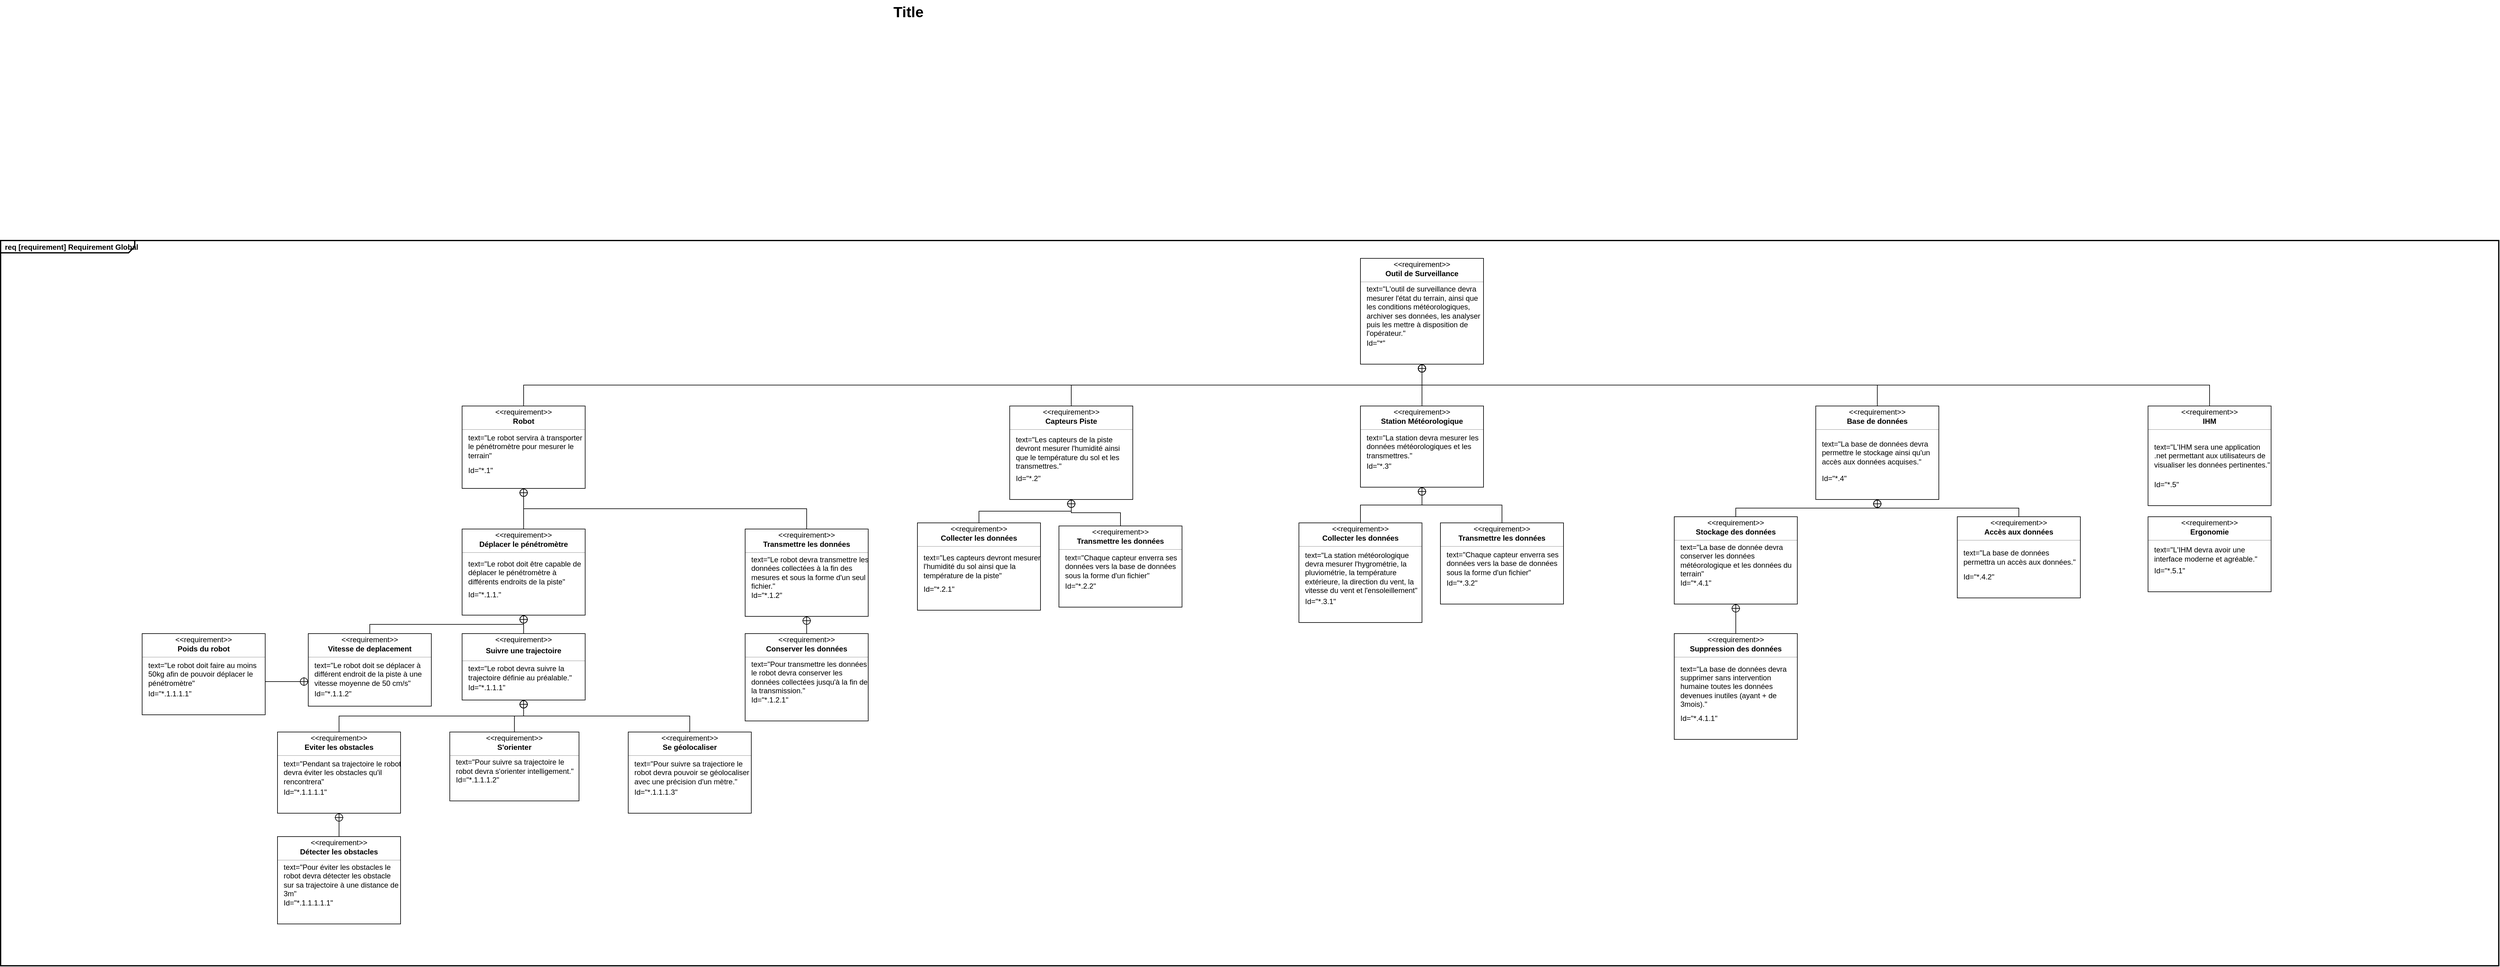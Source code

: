 <mxfile version="26.0.16">
  <diagram name="Page-1" id="929967ad-93f9-6ef4-fab6-5d389245f69c">
    <mxGraphModel dx="3427.5" dy="738" grid="1" gridSize="10" guides="1" tooltips="1" connect="1" arrows="1" fold="1" page="1" pageScale="1.5" pageWidth="1169" pageHeight="826" background="none" math="0" shadow="0">
      <root>
        <mxCell id="0" style=";html=1;" />
        <mxCell id="1" style=";html=1;" parent="0" />
        <mxCell id="1672d66443f91eb5-23" value="Title" style="text;strokeColor=none;fillColor=none;html=1;fontSize=24;fontStyle=1;verticalAlign=middle;align=center;" parent="1" vertex="1">
          <mxGeometry x="120" y="40" width="1510" height="40" as="geometry" />
        </mxCell>
        <mxCell id="BjsAdJwaR5bysByXlGA6-1" value="&lt;p style=&quot;margin:0px;margin-top:4px;margin-left:7px;text-align:left;&quot;&gt;&lt;span&gt;req&lt;/span&gt;&amp;nbsp;[requirement] Requirement Global&lt;/p&gt;" style="html=1;shape=mxgraph.sysml.package;overflow=fill;labelX=218.33;strokeWidth=2;align=center;fontStyle=1" parent="1" vertex="1">
          <mxGeometry x="-600" y="431" width="4060" height="1179" as="geometry" />
        </mxCell>
        <mxCell id="BjsAdJwaR5bysByXlGA6-2" value="" style="fontStyle=1;align=center;verticalAlign=middle;childLayout=stackLayout;horizontal=1;horizontalStack=0;resizeParent=1;resizeParentMax=0;resizeLast=0;marginBottom=0;" parent="1" vertex="1">
          <mxGeometry x="1610" y="460" width="200" height="172" as="geometry" />
        </mxCell>
        <mxCell id="BjsAdJwaR5bysByXlGA6-3" value="&amp;lt;&amp;lt;requirement&amp;gt;&amp;gt;" style="html=1;align=center;spacing=0;verticalAlign=middle;strokeColor=none;fillColor=none;whiteSpace=wrap;spacingTop=3;" parent="BjsAdJwaR5bysByXlGA6-2" vertex="1">
          <mxGeometry width="200" height="16" as="geometry" />
        </mxCell>
        <mxCell id="BjsAdJwaR5bysByXlGA6-4" value="Outil de Surveillance" style="html=1;align=center;spacing=0;verticalAlign=middle;strokeColor=none;fillColor=none;whiteSpace=wrap;fontStyle=1" parent="BjsAdJwaR5bysByXlGA6-2" vertex="1">
          <mxGeometry y="16" width="200" height="18" as="geometry" />
        </mxCell>
        <mxCell id="BjsAdJwaR5bysByXlGA6-5" value="" style="line;strokeWidth=0.25;fillColor=none;align=left;verticalAlign=middle;spacingTop=-1;spacingLeft=3;spacingRight=3;rotatable=0;labelPosition=right;points=[];portConstraint=eastwest;" parent="BjsAdJwaR5bysByXlGA6-2" vertex="1">
          <mxGeometry y="34" width="200" height="8" as="geometry" />
        </mxCell>
        <mxCell id="BjsAdJwaR5bysByXlGA6-6" value="text=&quot;L&#39;outil de surveillance devra&lt;br&gt;mesurer l&#39;état du terrain, ainsi que les conditions météorologiques, archiver ses données, les analyser puis les mettre à disposition de l&#39;opérateur.&quot;" style="html=1;align=left;spacing=0;verticalAlign=middle;strokeColor=none;fillColor=none;whiteSpace=wrap;spacingLeft=10;" parent="BjsAdJwaR5bysByXlGA6-2" vertex="1">
          <mxGeometry y="42" width="200" height="88" as="geometry" />
        </mxCell>
        <mxCell id="BjsAdJwaR5bysByXlGA6-7" value="Id=&quot;*&quot;" style="html=1;align=left;spacing=0;verticalAlign=middle;strokeColor=none;fillColor=none;whiteSpace=wrap;spacingLeft=10;" parent="BjsAdJwaR5bysByXlGA6-2" vertex="1">
          <mxGeometry y="130" width="200" height="16" as="geometry" />
        </mxCell>
        <mxCell id="BjsAdJwaR5bysByXlGA6-8" value="" style="html=1;align=center;spacing=0;verticalAlign=middle;strokeColor=none;fillColor=none;whiteSpace=wrap;" parent="BjsAdJwaR5bysByXlGA6-2" vertex="1">
          <mxGeometry y="146" width="200" height="26" as="geometry" />
        </mxCell>
        <mxCell id="BjsAdJwaR5bysByXlGA6-9" value="" style="fontStyle=1;align=center;verticalAlign=middle;childLayout=stackLayout;horizontal=1;horizontalStack=0;resizeParent=1;resizeParentMax=0;resizeLast=0;marginBottom=0;" parent="1" vertex="1">
          <mxGeometry x="150" y="700" width="200" height="134" as="geometry" />
        </mxCell>
        <mxCell id="BjsAdJwaR5bysByXlGA6-10" value="&amp;lt;&amp;lt;requirement&amp;gt;&amp;gt;" style="html=1;align=center;spacing=0;verticalAlign=middle;strokeColor=none;fillColor=none;whiteSpace=wrap;spacingTop=3;" parent="BjsAdJwaR5bysByXlGA6-9" vertex="1">
          <mxGeometry width="200" height="16" as="geometry" />
        </mxCell>
        <mxCell id="BjsAdJwaR5bysByXlGA6-11" value="Robot" style="html=1;align=center;spacing=0;verticalAlign=middle;strokeColor=none;fillColor=none;whiteSpace=wrap;fontStyle=1" parent="BjsAdJwaR5bysByXlGA6-9" vertex="1">
          <mxGeometry y="16" width="200" height="18" as="geometry" />
        </mxCell>
        <mxCell id="BjsAdJwaR5bysByXlGA6-12" value="" style="line;strokeWidth=0.25;fillColor=none;align=left;verticalAlign=middle;spacingTop=-1;spacingLeft=3;spacingRight=3;rotatable=0;labelPosition=right;points=[];portConstraint=eastwest;" parent="BjsAdJwaR5bysByXlGA6-9" vertex="1">
          <mxGeometry y="34" width="200" height="8" as="geometry" />
        </mxCell>
        <mxCell id="BjsAdJwaR5bysByXlGA6-13" value="text=&quot;Le robot servira à transporter le pénétromètre pour mesurer le terrain&quot;" style="html=1;align=left;spacing=0;verticalAlign=middle;strokeColor=none;fillColor=none;whiteSpace=wrap;spacingLeft=10;" parent="BjsAdJwaR5bysByXlGA6-9" vertex="1">
          <mxGeometry y="42" width="200" height="48" as="geometry" />
        </mxCell>
        <mxCell id="BjsAdJwaR5bysByXlGA6-14" value="Id=&quot;*.1&quot;" style="html=1;align=left;spacing=0;verticalAlign=middle;strokeColor=none;fillColor=none;whiteSpace=wrap;spacingLeft=10;" parent="BjsAdJwaR5bysByXlGA6-9" vertex="1">
          <mxGeometry y="90" width="200" height="30" as="geometry" />
        </mxCell>
        <mxCell id="BjsAdJwaR5bysByXlGA6-15" value="" style="html=1;align=center;spacing=0;verticalAlign=middle;strokeColor=none;fillColor=none;whiteSpace=wrap;" parent="BjsAdJwaR5bysByXlGA6-9" vertex="1">
          <mxGeometry y="120" width="200" height="14" as="geometry" />
        </mxCell>
        <mxCell id="BjsAdJwaR5bysByXlGA6-16" value="" style="fontStyle=1;align=center;verticalAlign=middle;childLayout=stackLayout;horizontal=1;horizontalStack=0;resizeParent=1;resizeParentMax=0;resizeLast=0;marginBottom=0;" parent="1" vertex="1">
          <mxGeometry x="1610" y="700" width="200" height="132" as="geometry" />
        </mxCell>
        <mxCell id="BjsAdJwaR5bysByXlGA6-17" value="&amp;lt;&amp;lt;requirement&amp;gt;&amp;gt;" style="html=1;align=center;spacing=0;verticalAlign=middle;strokeColor=none;fillColor=none;whiteSpace=wrap;spacingTop=3;" parent="BjsAdJwaR5bysByXlGA6-16" vertex="1">
          <mxGeometry width="200" height="16" as="geometry" />
        </mxCell>
        <mxCell id="BjsAdJwaR5bysByXlGA6-18" value="Station Météorologique" style="html=1;align=center;spacing=0;verticalAlign=middle;strokeColor=none;fillColor=none;whiteSpace=wrap;fontStyle=1" parent="BjsAdJwaR5bysByXlGA6-16" vertex="1">
          <mxGeometry y="16" width="200" height="18" as="geometry" />
        </mxCell>
        <mxCell id="BjsAdJwaR5bysByXlGA6-19" value="" style="line;strokeWidth=0.25;fillColor=none;align=left;verticalAlign=middle;spacingTop=-1;spacingLeft=3;spacingRight=3;rotatable=0;labelPosition=right;points=[];portConstraint=eastwest;" parent="BjsAdJwaR5bysByXlGA6-16" vertex="1">
          <mxGeometry y="34" width="200" height="8" as="geometry" />
        </mxCell>
        <mxCell id="BjsAdJwaR5bysByXlGA6-20" value="text=&quot;La station devra mesurer les données météorologiques et les transmettres.&quot;" style="html=1;align=left;spacing=0;verticalAlign=middle;strokeColor=none;fillColor=none;whiteSpace=wrap;spacingLeft=10;" parent="BjsAdJwaR5bysByXlGA6-16" vertex="1">
          <mxGeometry y="42" width="200" height="48" as="geometry" />
        </mxCell>
        <mxCell id="BjsAdJwaR5bysByXlGA6-138" value="Id=&quot;*.3&quot;" style="html=1;align=left;spacing=0;verticalAlign=middle;strokeColor=none;fillColor=none;whiteSpace=wrap;spacingLeft=10;" parent="BjsAdJwaR5bysByXlGA6-16" vertex="1">
          <mxGeometry y="90" width="200" height="16" as="geometry" />
        </mxCell>
        <mxCell id="BjsAdJwaR5bysByXlGA6-22" value="" style="html=1;align=center;spacing=0;verticalAlign=middle;strokeColor=none;fillColor=none;whiteSpace=wrap;" parent="BjsAdJwaR5bysByXlGA6-16" vertex="1">
          <mxGeometry y="106" width="200" height="26" as="geometry" />
        </mxCell>
        <mxCell id="BjsAdJwaR5bysByXlGA6-23" value="" style="fontStyle=1;align=center;verticalAlign=middle;childLayout=stackLayout;horizontal=1;horizontalStack=0;resizeParent=1;resizeParentMax=0;resizeLast=0;marginBottom=0;" parent="1" vertex="1">
          <mxGeometry x="2350" y="700" width="200" height="152" as="geometry" />
        </mxCell>
        <mxCell id="BjsAdJwaR5bysByXlGA6-24" value="&amp;lt;&amp;lt;requirement&amp;gt;&amp;gt;" style="html=1;align=center;spacing=0;verticalAlign=middle;strokeColor=none;fillColor=none;whiteSpace=wrap;spacingTop=3;" parent="BjsAdJwaR5bysByXlGA6-23" vertex="1">
          <mxGeometry width="200" height="16" as="geometry" />
        </mxCell>
        <mxCell id="BjsAdJwaR5bysByXlGA6-25" value="Base de données" style="html=1;align=center;spacing=0;verticalAlign=middle;strokeColor=none;fillColor=none;whiteSpace=wrap;fontStyle=1" parent="BjsAdJwaR5bysByXlGA6-23" vertex="1">
          <mxGeometry y="16" width="200" height="18" as="geometry" />
        </mxCell>
        <mxCell id="BjsAdJwaR5bysByXlGA6-26" value="" style="line;strokeWidth=0.25;fillColor=none;align=left;verticalAlign=middle;spacingTop=-1;spacingLeft=3;spacingRight=3;rotatable=0;labelPosition=right;points=[];portConstraint=eastwest;" parent="BjsAdJwaR5bysByXlGA6-23" vertex="1">
          <mxGeometry y="34" width="200" height="8" as="geometry" />
        </mxCell>
        <mxCell id="BjsAdJwaR5bysByXlGA6-27" value="text=&quot;La base de données devra permettre le stockage ainsi qu&#39;un accès aux données acquises.&quot;" style="html=1;align=left;spacing=0;verticalAlign=middle;strokeColor=none;fillColor=none;whiteSpace=wrap;spacingLeft=10;" parent="BjsAdJwaR5bysByXlGA6-23" vertex="1">
          <mxGeometry y="42" width="200" height="68" as="geometry" />
        </mxCell>
        <mxCell id="BjsAdJwaR5bysByXlGA6-28" value="Id=&quot;*.4&quot;" style="html=1;align=left;spacing=0;verticalAlign=middle;strokeColor=none;fillColor=none;whiteSpace=wrap;spacingLeft=10;" parent="BjsAdJwaR5bysByXlGA6-23" vertex="1">
          <mxGeometry y="110" width="200" height="16" as="geometry" />
        </mxCell>
        <mxCell id="BjsAdJwaR5bysByXlGA6-29" value="" style="html=1;align=center;spacing=0;verticalAlign=middle;strokeColor=none;fillColor=none;whiteSpace=wrap;" parent="BjsAdJwaR5bysByXlGA6-23" vertex="1">
          <mxGeometry y="126" width="200" height="26" as="geometry" />
        </mxCell>
        <mxCell id="BjsAdJwaR5bysByXlGA6-37" value="" style="fontStyle=1;align=center;verticalAlign=middle;childLayout=stackLayout;horizontal=1;horizontalStack=0;resizeParent=1;resizeParentMax=0;resizeLast=0;marginBottom=0;" parent="1" vertex="1">
          <mxGeometry x="1040" y="700" width="200" height="152" as="geometry" />
        </mxCell>
        <mxCell id="BjsAdJwaR5bysByXlGA6-38" value="&amp;lt;&amp;lt;requirement&amp;gt;&amp;gt;" style="html=1;align=center;spacing=0;verticalAlign=middle;strokeColor=none;fillColor=none;whiteSpace=wrap;spacingTop=3;" parent="BjsAdJwaR5bysByXlGA6-37" vertex="1">
          <mxGeometry width="200" height="16" as="geometry" />
        </mxCell>
        <mxCell id="BjsAdJwaR5bysByXlGA6-39" value="Capteurs Piste" style="html=1;align=center;spacing=0;verticalAlign=middle;strokeColor=none;fillColor=none;whiteSpace=wrap;fontStyle=1" parent="BjsAdJwaR5bysByXlGA6-37" vertex="1">
          <mxGeometry y="16" width="200" height="18" as="geometry" />
        </mxCell>
        <mxCell id="BjsAdJwaR5bysByXlGA6-40" value="" style="line;strokeWidth=0.25;fillColor=none;align=left;verticalAlign=middle;spacingTop=-1;spacingLeft=3;spacingRight=3;rotatable=0;labelPosition=right;points=[];portConstraint=eastwest;" parent="BjsAdJwaR5bysByXlGA6-37" vertex="1">
          <mxGeometry y="34" width="200" height="8" as="geometry" />
        </mxCell>
        <mxCell id="BjsAdJwaR5bysByXlGA6-41" value="text=&quot;Les capteurs de la piste devront mesurer l&#39;humidité ainsi que le température du sol et les transmettres.&quot;" style="html=1;align=left;spacing=0;verticalAlign=middle;strokeColor=none;fillColor=none;whiteSpace=wrap;spacingLeft=10;" parent="BjsAdJwaR5bysByXlGA6-37" vertex="1">
          <mxGeometry y="42" width="200" height="68" as="geometry" />
        </mxCell>
        <mxCell id="BjsAdJwaR5bysByXlGA6-42" value="Id=&quot;*.2&quot;" style="html=1;align=left;spacing=0;verticalAlign=middle;strokeColor=none;fillColor=none;whiteSpace=wrap;spacingLeft=10;" parent="BjsAdJwaR5bysByXlGA6-37" vertex="1">
          <mxGeometry y="110" width="200" height="16" as="geometry" />
        </mxCell>
        <mxCell id="BjsAdJwaR5bysByXlGA6-43" value="" style="html=1;align=center;spacing=0;verticalAlign=middle;strokeColor=none;fillColor=none;whiteSpace=wrap;" parent="BjsAdJwaR5bysByXlGA6-37" vertex="1">
          <mxGeometry y="126" width="200" height="26" as="geometry" />
        </mxCell>
        <mxCell id="BjsAdJwaR5bysByXlGA6-51" value="" style="fontStyle=1;align=center;verticalAlign=middle;childLayout=stackLayout;horizontal=1;horizontalStack=0;resizeParent=1;resizeParentMax=0;resizeLast=0;marginBottom=0;" parent="1" vertex="1">
          <mxGeometry x="150" y="900" width="200" height="140" as="geometry" />
        </mxCell>
        <mxCell id="BjsAdJwaR5bysByXlGA6-52" value="&amp;lt;&amp;lt;requirement&amp;gt;&amp;gt;" style="html=1;align=center;spacing=0;verticalAlign=middle;strokeColor=none;fillColor=none;whiteSpace=wrap;spacingTop=3;" parent="BjsAdJwaR5bysByXlGA6-51" vertex="1">
          <mxGeometry width="200" height="16" as="geometry" />
        </mxCell>
        <mxCell id="BjsAdJwaR5bysByXlGA6-53" value="Déplacer le pénétromètre" style="html=1;align=center;spacing=0;verticalAlign=middle;strokeColor=none;fillColor=none;whiteSpace=wrap;fontStyle=1" parent="BjsAdJwaR5bysByXlGA6-51" vertex="1">
          <mxGeometry y="16" width="200" height="18" as="geometry" />
        </mxCell>
        <mxCell id="BjsAdJwaR5bysByXlGA6-54" value="" style="line;strokeWidth=0.25;fillColor=none;align=left;verticalAlign=middle;spacingTop=-1;spacingLeft=3;spacingRight=3;rotatable=0;labelPosition=right;points=[];portConstraint=eastwest;" parent="BjsAdJwaR5bysByXlGA6-51" vertex="1">
          <mxGeometry y="34" width="200" height="8" as="geometry" />
        </mxCell>
        <mxCell id="BjsAdJwaR5bysByXlGA6-55" value="text=&quot;Le robot doit être capable de déplacer le pénétromètre à différents endroits de la piste&quot;" style="html=1;align=left;spacing=0;verticalAlign=middle;strokeColor=none;fillColor=none;whiteSpace=wrap;spacingLeft=10;" parent="BjsAdJwaR5bysByXlGA6-51" vertex="1">
          <mxGeometry y="42" width="200" height="58" as="geometry" />
        </mxCell>
        <mxCell id="BjsAdJwaR5bysByXlGA6-56" value="Id=&quot;*.1.1.&quot;" style="html=1;align=left;spacing=0;verticalAlign=middle;strokeColor=none;fillColor=none;whiteSpace=wrap;spacingLeft=10;" parent="BjsAdJwaR5bysByXlGA6-51" vertex="1">
          <mxGeometry y="100" width="200" height="14" as="geometry" />
        </mxCell>
        <mxCell id="BjsAdJwaR5bysByXlGA6-57" value="" style="html=1;align=center;spacing=0;verticalAlign=middle;strokeColor=none;fillColor=none;whiteSpace=wrap;" parent="BjsAdJwaR5bysByXlGA6-51" vertex="1">
          <mxGeometry y="114" width="200" height="26" as="geometry" />
        </mxCell>
        <mxCell id="BjsAdJwaR5bysByXlGA6-58" value="" style="fontStyle=1;align=center;verticalAlign=middle;childLayout=stackLayout;horizontal=1;horizontalStack=0;resizeParent=1;resizeParentMax=0;resizeLast=0;marginBottom=0;" parent="1" vertex="1">
          <mxGeometry x="-150" y="1230" width="200" height="132" as="geometry" />
        </mxCell>
        <mxCell id="BjsAdJwaR5bysByXlGA6-59" value="&amp;lt;&amp;lt;requirement&amp;gt;&amp;gt;" style="html=1;align=center;spacing=0;verticalAlign=middle;strokeColor=none;fillColor=none;whiteSpace=wrap;spacingTop=3;" parent="BjsAdJwaR5bysByXlGA6-58" vertex="1">
          <mxGeometry width="200" height="16" as="geometry" />
        </mxCell>
        <mxCell id="BjsAdJwaR5bysByXlGA6-60" value="Eviter les obstacles" style="html=1;align=center;spacing=0;verticalAlign=middle;strokeColor=none;fillColor=none;whiteSpace=wrap;fontStyle=1" parent="BjsAdJwaR5bysByXlGA6-58" vertex="1">
          <mxGeometry y="16" width="200" height="18" as="geometry" />
        </mxCell>
        <mxCell id="BjsAdJwaR5bysByXlGA6-61" value="" style="line;strokeWidth=0.25;fillColor=none;align=left;verticalAlign=middle;spacingTop=-1;spacingLeft=3;spacingRight=3;rotatable=0;labelPosition=right;points=[];portConstraint=eastwest;" parent="BjsAdJwaR5bysByXlGA6-58" vertex="1">
          <mxGeometry y="34" width="200" height="8" as="geometry" />
        </mxCell>
        <mxCell id="BjsAdJwaR5bysByXlGA6-62" value="text=&quot;Pendant sa trajectoire le robot devra éviter les obstacles qu&#39;il rencontrera&quot;" style="html=1;align=left;spacing=0;verticalAlign=middle;strokeColor=none;fillColor=none;whiteSpace=wrap;spacingLeft=10;" parent="BjsAdJwaR5bysByXlGA6-58" vertex="1">
          <mxGeometry y="42" width="200" height="48" as="geometry" />
        </mxCell>
        <mxCell id="BjsAdJwaR5bysByXlGA6-63" value="Id=&quot;*.1.1.1.1&lt;span style=&quot;background-color: transparent; color: light-dark(rgb(0, 0, 0), rgb(255, 255, 255));&quot;&gt;&quot;&lt;/span&gt;" style="html=1;align=left;spacing=0;verticalAlign=middle;strokeColor=none;fillColor=none;whiteSpace=wrap;spacingLeft=10;" parent="BjsAdJwaR5bysByXlGA6-58" vertex="1">
          <mxGeometry y="90" width="200" height="16" as="geometry" />
        </mxCell>
        <mxCell id="BjsAdJwaR5bysByXlGA6-64" value="" style="html=1;align=center;spacing=0;verticalAlign=middle;strokeColor=none;fillColor=none;whiteSpace=wrap;" parent="BjsAdJwaR5bysByXlGA6-58" vertex="1">
          <mxGeometry y="106" width="200" height="26" as="geometry" />
        </mxCell>
        <mxCell id="BjsAdJwaR5bysByXlGA6-65" value="" style="fontStyle=1;align=center;verticalAlign=middle;childLayout=stackLayout;horizontal=1;horizontalStack=0;resizeParent=1;resizeParentMax=0;resizeLast=0;marginBottom=0;" parent="1" vertex="1">
          <mxGeometry x="150" y="1070" width="200" height="108" as="geometry" />
        </mxCell>
        <mxCell id="BjsAdJwaR5bysByXlGA6-66" value="&amp;lt;&amp;lt;requirement&amp;gt;&amp;gt;" style="html=1;align=center;spacing=0;verticalAlign=middle;strokeColor=none;fillColor=none;whiteSpace=wrap;spacingTop=3;" parent="BjsAdJwaR5bysByXlGA6-65" vertex="1">
          <mxGeometry width="200" height="16" as="geometry" />
        </mxCell>
        <mxCell id="BjsAdJwaR5bysByXlGA6-67" value="Suivre une trajectoire" style="html=1;align=center;spacing=0;verticalAlign=middle;strokeColor=none;fillColor=none;whiteSpace=wrap;fontStyle=1" parent="BjsAdJwaR5bysByXlGA6-65" vertex="1">
          <mxGeometry y="16" width="200" height="24" as="geometry" />
        </mxCell>
        <mxCell id="BjsAdJwaR5bysByXlGA6-68" value="" style="line;strokeWidth=0.25;fillColor=none;align=left;verticalAlign=middle;spacingTop=-1;spacingLeft=3;spacingRight=3;rotatable=0;labelPosition=right;points=[];portConstraint=eastwest;" parent="BjsAdJwaR5bysByXlGA6-65" vertex="1">
          <mxGeometry y="40" width="200" height="8" as="geometry" />
        </mxCell>
        <mxCell id="BjsAdJwaR5bysByXlGA6-69" value="text=&quot;Le robot devra suivre la trajectoire définie au préalable.&quot;" style="html=1;align=left;spacing=0;verticalAlign=middle;strokeColor=none;fillColor=none;whiteSpace=wrap;spacingLeft=10;" parent="BjsAdJwaR5bysByXlGA6-65" vertex="1">
          <mxGeometry y="48" width="200" height="32" as="geometry" />
        </mxCell>
        <mxCell id="BjsAdJwaR5bysByXlGA6-70" value="Id=&quot;*.1.1.1&quot;" style="html=1;align=left;spacing=0;verticalAlign=middle;strokeColor=none;fillColor=none;whiteSpace=wrap;spacingLeft=10;" parent="BjsAdJwaR5bysByXlGA6-65" vertex="1">
          <mxGeometry y="80" width="200" height="16" as="geometry" />
        </mxCell>
        <mxCell id="BjsAdJwaR5bysByXlGA6-71" value="" style="html=1;align=center;spacing=0;verticalAlign=middle;strokeColor=none;fillColor=none;whiteSpace=wrap;" parent="BjsAdJwaR5bysByXlGA6-65" vertex="1">
          <mxGeometry y="96" width="200" height="12" as="geometry" />
        </mxCell>
        <mxCell id="BjsAdJwaR5bysByXlGA6-73" value="" style="fontStyle=1;align=center;verticalAlign=middle;childLayout=stackLayout;horizontal=1;horizontalStack=0;resizeParent=1;resizeParentMax=0;resizeLast=0;marginBottom=0;" parent="1" vertex="1">
          <mxGeometry x="130" y="1230" width="210" height="112" as="geometry" />
        </mxCell>
        <mxCell id="BjsAdJwaR5bysByXlGA6-74" value="&amp;lt;&amp;lt;requirement&amp;gt;&amp;gt;" style="html=1;align=center;spacing=0;verticalAlign=middle;strokeColor=none;fillColor=none;whiteSpace=wrap;spacingTop=3;" parent="BjsAdJwaR5bysByXlGA6-73" vertex="1">
          <mxGeometry width="210" height="16" as="geometry" />
        </mxCell>
        <mxCell id="BjsAdJwaR5bysByXlGA6-75" value="S&#39;orienter" style="html=1;align=center;spacing=0;verticalAlign=middle;strokeColor=none;fillColor=none;whiteSpace=wrap;fontStyle=1" parent="BjsAdJwaR5bysByXlGA6-73" vertex="1">
          <mxGeometry y="16" width="210" height="18" as="geometry" />
        </mxCell>
        <mxCell id="BjsAdJwaR5bysByXlGA6-76" value="" style="line;strokeWidth=0.25;fillColor=none;align=left;verticalAlign=middle;spacingTop=-1;spacingLeft=3;spacingRight=3;rotatable=0;labelPosition=right;points=[];portConstraint=eastwest;" parent="BjsAdJwaR5bysByXlGA6-73" vertex="1">
          <mxGeometry y="34" width="210" height="8" as="geometry" />
        </mxCell>
        <mxCell id="BjsAdJwaR5bysByXlGA6-77" value="text=&quot;Pour suivre sa trajectoire le robot devra s&#39;orienter intelligement.&quot;" style="html=1;align=left;spacing=0;verticalAlign=middle;strokeColor=none;fillColor=none;whiteSpace=wrap;spacingLeft=10;" parent="BjsAdJwaR5bysByXlGA6-73" vertex="1">
          <mxGeometry y="42" width="210" height="28" as="geometry" />
        </mxCell>
        <mxCell id="BjsAdJwaR5bysByXlGA6-78" value="Id=&quot;*.1.1.1.2&quot;" style="html=1;align=left;spacing=0;verticalAlign=middle;strokeColor=none;fillColor=none;whiteSpace=wrap;spacingLeft=10;" parent="BjsAdJwaR5bysByXlGA6-73" vertex="1">
          <mxGeometry y="70" width="210" height="16" as="geometry" />
        </mxCell>
        <mxCell id="BjsAdJwaR5bysByXlGA6-79" value="" style="html=1;align=center;spacing=0;verticalAlign=middle;strokeColor=none;fillColor=none;whiteSpace=wrap;" parent="BjsAdJwaR5bysByXlGA6-73" vertex="1">
          <mxGeometry y="86" width="210" height="26" as="geometry" />
        </mxCell>
        <mxCell id="BjsAdJwaR5bysByXlGA6-89" value="" style="fontStyle=1;align=center;verticalAlign=middle;childLayout=stackLayout;horizontal=1;horizontalStack=0;resizeParent=1;resizeParentMax=0;resizeLast=0;marginBottom=0;" parent="1" vertex="1">
          <mxGeometry x="-150" y="1400" width="200" height="142" as="geometry" />
        </mxCell>
        <mxCell id="BjsAdJwaR5bysByXlGA6-90" value="&amp;lt;&amp;lt;requirement&amp;gt;&amp;gt;" style="html=1;align=center;spacing=0;verticalAlign=middle;strokeColor=none;fillColor=none;whiteSpace=wrap;spacingTop=3;" parent="BjsAdJwaR5bysByXlGA6-89" vertex="1">
          <mxGeometry width="200" height="16" as="geometry" />
        </mxCell>
        <mxCell id="BjsAdJwaR5bysByXlGA6-91" value="Détecter les obstacles" style="html=1;align=center;spacing=0;verticalAlign=middle;strokeColor=none;fillColor=none;whiteSpace=wrap;fontStyle=1" parent="BjsAdJwaR5bysByXlGA6-89" vertex="1">
          <mxGeometry y="16" width="200" height="18" as="geometry" />
        </mxCell>
        <mxCell id="BjsAdJwaR5bysByXlGA6-92" value="" style="line;strokeWidth=0.25;fillColor=none;align=left;verticalAlign=middle;spacingTop=-1;spacingLeft=3;spacingRight=3;rotatable=0;labelPosition=right;points=[];portConstraint=eastwest;" parent="BjsAdJwaR5bysByXlGA6-89" vertex="1">
          <mxGeometry y="34" width="200" height="8" as="geometry" />
        </mxCell>
        <mxCell id="BjsAdJwaR5bysByXlGA6-93" value="text=&quot;Pour éviter les obstacles le robot devra détecter les obstacle sur sa trajectoire à une distance de 3m&quot;" style="html=1;align=left;spacing=0;verticalAlign=middle;strokeColor=none;fillColor=none;whiteSpace=wrap;spacingLeft=10;" parent="BjsAdJwaR5bysByXlGA6-89" vertex="1">
          <mxGeometry y="42" width="200" height="58" as="geometry" />
        </mxCell>
        <mxCell id="BjsAdJwaR5bysByXlGA6-94" value="Id=&quot;*.1.1.1.1.1&quot;" style="html=1;align=left;spacing=0;verticalAlign=middle;strokeColor=none;fillColor=none;whiteSpace=wrap;spacingLeft=10;" parent="BjsAdJwaR5bysByXlGA6-89" vertex="1">
          <mxGeometry y="100" width="200" height="16" as="geometry" />
        </mxCell>
        <mxCell id="BjsAdJwaR5bysByXlGA6-95" value="" style="html=1;align=center;spacing=0;verticalAlign=middle;strokeColor=none;fillColor=none;whiteSpace=wrap;" parent="BjsAdJwaR5bysByXlGA6-89" vertex="1">
          <mxGeometry y="116" width="200" height="26" as="geometry" />
        </mxCell>
        <mxCell id="BjsAdJwaR5bysByXlGA6-96" value="" style="fontStyle=1;align=center;verticalAlign=middle;childLayout=stackLayout;horizontal=1;horizontalStack=0;resizeParent=1;resizeParentMax=0;resizeLast=0;marginBottom=0;" parent="1" vertex="1">
          <mxGeometry x="420" y="1230" width="200" height="132" as="geometry" />
        </mxCell>
        <mxCell id="BjsAdJwaR5bysByXlGA6-97" value="&amp;lt;&amp;lt;requirement&amp;gt;&amp;gt;" style="html=1;align=center;spacing=0;verticalAlign=middle;strokeColor=none;fillColor=none;whiteSpace=wrap;spacingTop=3;" parent="BjsAdJwaR5bysByXlGA6-96" vertex="1">
          <mxGeometry width="200" height="16" as="geometry" />
        </mxCell>
        <mxCell id="BjsAdJwaR5bysByXlGA6-98" value="Se géolocaliser" style="html=1;align=center;spacing=0;verticalAlign=middle;strokeColor=none;fillColor=none;whiteSpace=wrap;fontStyle=1" parent="BjsAdJwaR5bysByXlGA6-96" vertex="1">
          <mxGeometry y="16" width="200" height="18" as="geometry" />
        </mxCell>
        <mxCell id="BjsAdJwaR5bysByXlGA6-99" value="" style="line;strokeWidth=0.25;fillColor=none;align=left;verticalAlign=middle;spacingTop=-1;spacingLeft=3;spacingRight=3;rotatable=0;labelPosition=right;points=[];portConstraint=eastwest;" parent="BjsAdJwaR5bysByXlGA6-96" vertex="1">
          <mxGeometry y="34" width="200" height="8" as="geometry" />
        </mxCell>
        <mxCell id="BjsAdJwaR5bysByXlGA6-100" value="text=&quot;Pour suivre sa trajectiore le robot devra pouvoir se géolocaliser avec une précision d&#39;un mètre.&quot;" style="html=1;align=left;spacing=0;verticalAlign=middle;strokeColor=none;fillColor=none;whiteSpace=wrap;spacingLeft=10;" parent="BjsAdJwaR5bysByXlGA6-96" vertex="1">
          <mxGeometry y="42" width="200" height="48" as="geometry" />
        </mxCell>
        <mxCell id="BjsAdJwaR5bysByXlGA6-101" value="Id=&quot;*.1.1.1.3&quot;" style="html=1;align=left;spacing=0;verticalAlign=middle;strokeColor=none;fillColor=none;whiteSpace=wrap;spacingLeft=10;" parent="BjsAdJwaR5bysByXlGA6-96" vertex="1">
          <mxGeometry y="90" width="200" height="16" as="geometry" />
        </mxCell>
        <mxCell id="BjsAdJwaR5bysByXlGA6-102" value="" style="html=1;align=center;spacing=0;verticalAlign=middle;strokeColor=none;fillColor=none;whiteSpace=wrap;" parent="BjsAdJwaR5bysByXlGA6-96" vertex="1">
          <mxGeometry y="106" width="200" height="26" as="geometry" />
        </mxCell>
        <mxCell id="BjsAdJwaR5bysByXlGA6-103" value="" style="fontStyle=1;align=center;verticalAlign=middle;childLayout=stackLayout;horizontal=1;horizontalStack=0;resizeParent=1;resizeParentMax=0;resizeLast=0;marginBottom=0;" parent="1" vertex="1">
          <mxGeometry x="610" y="900" width="200" height="142" as="geometry" />
        </mxCell>
        <mxCell id="BjsAdJwaR5bysByXlGA6-104" value="&amp;lt;&amp;lt;requirement&amp;gt;&amp;gt;" style="html=1;align=center;spacing=0;verticalAlign=middle;strokeColor=none;fillColor=none;whiteSpace=wrap;spacingTop=3;" parent="BjsAdJwaR5bysByXlGA6-103" vertex="1">
          <mxGeometry width="200" height="16" as="geometry" />
        </mxCell>
        <mxCell id="BjsAdJwaR5bysByXlGA6-105" value="Transmettre les données" style="html=1;align=center;spacing=0;verticalAlign=middle;strokeColor=none;fillColor=none;whiteSpace=wrap;fontStyle=1" parent="BjsAdJwaR5bysByXlGA6-103" vertex="1">
          <mxGeometry y="16" width="200" height="18" as="geometry" />
        </mxCell>
        <mxCell id="BjsAdJwaR5bysByXlGA6-106" value="" style="line;strokeWidth=0.25;fillColor=none;align=left;verticalAlign=middle;spacingTop=-1;spacingLeft=3;spacingRight=3;rotatable=0;labelPosition=right;points=[];portConstraint=eastwest;" parent="BjsAdJwaR5bysByXlGA6-103" vertex="1">
          <mxGeometry y="34" width="200" height="8" as="geometry" />
        </mxCell>
        <mxCell id="BjsAdJwaR5bysByXlGA6-107" value="text=&quot;Le robot devra transmettre les données collectées à la fin des mesures et sous la forme d&#39;un seul fichier.&quot;" style="html=1;align=left;spacing=0;verticalAlign=middle;strokeColor=none;fillColor=none;whiteSpace=wrap;spacingLeft=10;" parent="BjsAdJwaR5bysByXlGA6-103" vertex="1">
          <mxGeometry y="42" width="200" height="58" as="geometry" />
        </mxCell>
        <mxCell id="BjsAdJwaR5bysByXlGA6-108" value="Id=&quot;*.1.2&quot;" style="html=1;align=left;spacing=0;verticalAlign=middle;strokeColor=none;fillColor=none;whiteSpace=wrap;spacingLeft=10;" parent="BjsAdJwaR5bysByXlGA6-103" vertex="1">
          <mxGeometry y="100" width="200" height="16" as="geometry" />
        </mxCell>
        <mxCell id="BjsAdJwaR5bysByXlGA6-109" value="" style="html=1;align=center;spacing=0;verticalAlign=middle;strokeColor=none;fillColor=none;whiteSpace=wrap;" parent="BjsAdJwaR5bysByXlGA6-103" vertex="1">
          <mxGeometry y="116" width="200" height="26" as="geometry" />
        </mxCell>
        <mxCell id="BjsAdJwaR5bysByXlGA6-120" value="" style="rounded=0;html=1;labelBackgroundColor=none;endArrow=none;edgeStyle=elbowEdgeStyle;elbow=vertical;startArrow=sysMLPackCont;startSize=12;exitX=0.5;exitY=1;exitDx=0;exitDy=0;entryX=0.5;entryY=0;entryDx=0;entryDy=0;" parent="1" source="BjsAdJwaR5bysByXlGA6-57" target="BjsAdJwaR5bysByXlGA6-66" edge="1">
          <mxGeometry relative="1" as="geometry">
            <mxPoint x="460" y="1050.0" as="sourcePoint" />
            <mxPoint x="370" y="1110.0" as="targetPoint" />
          </mxGeometry>
        </mxCell>
        <mxCell id="BjsAdJwaR5bysByXlGA6-121" value="" style="rounded=0;html=1;labelBackgroundColor=none;endArrow=none;edgeStyle=elbowEdgeStyle;elbow=vertical;startArrow=sysMLPackCont;startSize=12;exitX=0.5;exitY=1;exitDx=0;exitDy=0;entryX=0.5;entryY=0;entryDx=0;entryDy=0;" parent="1" source="BjsAdJwaR5bysByXlGA6-15" target="BjsAdJwaR5bysByXlGA6-104" edge="1">
          <mxGeometry relative="1" as="geometry">
            <mxPoint x="460" y="1050" as="sourcePoint" />
            <mxPoint x="550" y="1110.0" as="targetPoint" />
          </mxGeometry>
        </mxCell>
        <mxCell id="BjsAdJwaR5bysByXlGA6-123" value="" style="rounded=0;html=1;labelBackgroundColor=none;endArrow=none;edgeStyle=elbowEdgeStyle;elbow=vertical;startArrow=sysMLPackCont;startSize=12;exitX=0.5;exitY=1;exitDx=0;exitDy=0;entryX=0.5;entryY=0;entryDx=0;entryDy=0;" parent="1" source="BjsAdJwaR5bysByXlGA6-71" target="BjsAdJwaR5bysByXlGA6-97" edge="1">
          <mxGeometry relative="1" as="geometry">
            <mxPoint x="480" y="1070.0" as="sourcePoint" />
            <mxPoint x="390" y="1130.0" as="targetPoint" />
          </mxGeometry>
        </mxCell>
        <mxCell id="BjsAdJwaR5bysByXlGA6-124" value="" style="rounded=0;html=1;labelBackgroundColor=none;endArrow=none;edgeStyle=elbowEdgeStyle;elbow=vertical;startArrow=sysMLPackCont;startSize=12;exitX=0.5;exitY=1;exitDx=0;exitDy=0;entryX=0.5;entryY=0;entryDx=0;entryDy=0;" parent="1" source="BjsAdJwaR5bysByXlGA6-71" target="BjsAdJwaR5bysByXlGA6-74" edge="1">
          <mxGeometry relative="1" as="geometry">
            <mxPoint x="490" y="1080.0" as="sourcePoint" />
            <mxPoint x="400" y="1140.0" as="targetPoint" />
          </mxGeometry>
        </mxCell>
        <mxCell id="BjsAdJwaR5bysByXlGA6-125" value="" style="rounded=0;html=1;labelBackgroundColor=none;endArrow=none;edgeStyle=elbowEdgeStyle;elbow=vertical;startArrow=sysMLPackCont;startSize=12;exitX=0.5;exitY=1;exitDx=0;exitDy=0;entryX=0.5;entryY=0;entryDx=0;entryDy=0;" parent="1" source="BjsAdJwaR5bysByXlGA6-71" target="BjsAdJwaR5bysByXlGA6-59" edge="1">
          <mxGeometry relative="1" as="geometry">
            <mxPoint x="500" y="1090.0" as="sourcePoint" />
            <mxPoint x="410" y="1150.0" as="targetPoint" />
          </mxGeometry>
        </mxCell>
        <mxCell id="BjsAdJwaR5bysByXlGA6-127" value="" style="rounded=0;html=1;labelBackgroundColor=none;endArrow=none;edgeStyle=elbowEdgeStyle;elbow=vertical;startArrow=sysMLPackCont;startSize=12;exitX=0.5;exitY=1;exitDx=0;exitDy=0;entryX=0.5;entryY=0;entryDx=0;entryDy=0;" parent="1" source="BjsAdJwaR5bysByXlGA6-64" target="BjsAdJwaR5bysByXlGA6-90" edge="1">
          <mxGeometry relative="1" as="geometry">
            <mxPoint x="520" y="1110.0" as="sourcePoint" />
            <mxPoint x="430" y="1170.0" as="targetPoint" />
          </mxGeometry>
        </mxCell>
        <mxCell id="BjsAdJwaR5bysByXlGA6-129" value="" style="rounded=0;html=1;labelBackgroundColor=none;endArrow=none;edgeStyle=elbowEdgeStyle;elbow=vertical;startArrow=sysMLPackCont;startSize=12;exitX=0.5;exitY=1;exitDx=0;exitDy=0;entryX=0.5;entryY=0;entryDx=0;entryDy=0;" parent="1" source="BjsAdJwaR5bysByXlGA6-109" target="BjsAdJwaR5bysByXlGA6-132" edge="1">
          <mxGeometry relative="1" as="geometry">
            <mxPoint x="540" y="1130.0" as="sourcePoint" />
            <mxPoint x="710" y="1110" as="targetPoint" />
          </mxGeometry>
        </mxCell>
        <mxCell id="BjsAdJwaR5bysByXlGA6-131" value="" style="fontStyle=1;align=center;verticalAlign=middle;childLayout=stackLayout;horizontal=1;horizontalStack=0;resizeParent=1;resizeParentMax=0;resizeLast=0;marginBottom=0;" parent="1" vertex="1">
          <mxGeometry x="610" y="1070" width="200" height="142" as="geometry" />
        </mxCell>
        <mxCell id="BjsAdJwaR5bysByXlGA6-132" value="&amp;lt;&amp;lt;requirement&amp;gt;&amp;gt;" style="html=1;align=center;spacing=0;verticalAlign=middle;strokeColor=none;fillColor=none;whiteSpace=wrap;spacingTop=3;" parent="BjsAdJwaR5bysByXlGA6-131" vertex="1">
          <mxGeometry width="200" height="16" as="geometry" />
        </mxCell>
        <mxCell id="BjsAdJwaR5bysByXlGA6-133" value="Conserver les données" style="html=1;align=center;spacing=0;verticalAlign=middle;strokeColor=none;fillColor=none;whiteSpace=wrap;fontStyle=1" parent="BjsAdJwaR5bysByXlGA6-131" vertex="1">
          <mxGeometry y="16" width="200" height="18" as="geometry" />
        </mxCell>
        <mxCell id="BjsAdJwaR5bysByXlGA6-134" value="" style="line;strokeWidth=0.25;fillColor=none;align=left;verticalAlign=middle;spacingTop=-1;spacingLeft=3;spacingRight=3;rotatable=0;labelPosition=right;points=[];portConstraint=eastwest;" parent="BjsAdJwaR5bysByXlGA6-131" vertex="1">
          <mxGeometry y="34" width="200" height="8" as="geometry" />
        </mxCell>
        <mxCell id="BjsAdJwaR5bysByXlGA6-135" value="text=&quot;Pour transmettre les données le robot devra conserver les données collectées jusqu&#39;à la fin de la transmission.&quot;" style="html=1;align=left;spacing=0;verticalAlign=middle;strokeColor=none;fillColor=none;whiteSpace=wrap;spacingLeft=10;" parent="BjsAdJwaR5bysByXlGA6-131" vertex="1">
          <mxGeometry y="42" width="200" height="58" as="geometry" />
        </mxCell>
        <mxCell id="BjsAdJwaR5bysByXlGA6-136" value="Id=&quot;*.1.2.1&quot;" style="html=1;align=left;spacing=0;verticalAlign=middle;strokeColor=none;fillColor=none;whiteSpace=wrap;spacingLeft=10;" parent="BjsAdJwaR5bysByXlGA6-131" vertex="1">
          <mxGeometry y="100" width="200" height="16" as="geometry" />
        </mxCell>
        <mxCell id="BjsAdJwaR5bysByXlGA6-137" value="" style="html=1;align=center;spacing=0;verticalAlign=middle;strokeColor=none;fillColor=none;whiteSpace=wrap;" parent="BjsAdJwaR5bysByXlGA6-131" vertex="1">
          <mxGeometry y="116" width="200" height="26" as="geometry" />
        </mxCell>
        <mxCell id="BjsAdJwaR5bysByXlGA6-139" value="" style="fontStyle=1;align=center;verticalAlign=middle;childLayout=stackLayout;horizontal=1;horizontalStack=0;resizeParent=1;resizeParentMax=0;resizeLast=0;marginBottom=0;" parent="1" vertex="1">
          <mxGeometry x="890" y="890" width="200" height="142" as="geometry" />
        </mxCell>
        <mxCell id="BjsAdJwaR5bysByXlGA6-140" value="&amp;lt;&amp;lt;requirement&amp;gt;&amp;gt;" style="html=1;align=center;spacing=0;verticalAlign=middle;strokeColor=none;fillColor=none;whiteSpace=wrap;spacingTop=3;" parent="BjsAdJwaR5bysByXlGA6-139" vertex="1">
          <mxGeometry width="200" height="16" as="geometry" />
        </mxCell>
        <mxCell id="BjsAdJwaR5bysByXlGA6-141" value="Collecter les données" style="html=1;align=center;spacing=0;verticalAlign=middle;strokeColor=none;fillColor=none;whiteSpace=wrap;fontStyle=1" parent="BjsAdJwaR5bysByXlGA6-139" vertex="1">
          <mxGeometry y="16" width="200" height="18" as="geometry" />
        </mxCell>
        <mxCell id="BjsAdJwaR5bysByXlGA6-142" value="" style="line;strokeWidth=0.25;fillColor=none;align=left;verticalAlign=middle;spacingTop=-1;spacingLeft=3;spacingRight=3;rotatable=0;labelPosition=right;points=[];portConstraint=eastwest;" parent="BjsAdJwaR5bysByXlGA6-139" vertex="1">
          <mxGeometry y="34" width="200" height="8" as="geometry" />
        </mxCell>
        <mxCell id="BjsAdJwaR5bysByXlGA6-143" value="text=&quot;Les capteurs devront mesurer l&#39;humidité du sol ainsi que la température de la piste&quot;" style="html=1;align=left;spacing=0;verticalAlign=middle;strokeColor=none;fillColor=none;whiteSpace=wrap;spacingLeft=10;" parent="BjsAdJwaR5bysByXlGA6-139" vertex="1">
          <mxGeometry y="42" width="200" height="58" as="geometry" />
        </mxCell>
        <mxCell id="BjsAdJwaR5bysByXlGA6-144" value="Id=&quot;*.2.1&quot;" style="html=1;align=left;spacing=0;verticalAlign=middle;strokeColor=none;fillColor=none;whiteSpace=wrap;spacingLeft=10;" parent="BjsAdJwaR5bysByXlGA6-139" vertex="1">
          <mxGeometry y="100" width="200" height="16" as="geometry" />
        </mxCell>
        <mxCell id="BjsAdJwaR5bysByXlGA6-145" value="" style="html=1;align=center;spacing=0;verticalAlign=middle;strokeColor=none;fillColor=none;whiteSpace=wrap;" parent="BjsAdJwaR5bysByXlGA6-139" vertex="1">
          <mxGeometry y="116" width="200" height="26" as="geometry" />
        </mxCell>
        <mxCell id="BjsAdJwaR5bysByXlGA6-146" value="" style="fontStyle=1;align=center;verticalAlign=middle;childLayout=stackLayout;horizontal=1;horizontalStack=0;resizeParent=1;resizeParentMax=0;resizeLast=0;marginBottom=0;" parent="1" vertex="1">
          <mxGeometry x="1120" y="895" width="200" height="132" as="geometry" />
        </mxCell>
        <mxCell id="BjsAdJwaR5bysByXlGA6-147" value="&amp;lt;&amp;lt;requirement&amp;gt;&amp;gt;" style="html=1;align=center;spacing=0;verticalAlign=middle;strokeColor=none;fillColor=none;whiteSpace=wrap;spacingTop=3;" parent="BjsAdJwaR5bysByXlGA6-146" vertex="1">
          <mxGeometry width="200" height="16" as="geometry" />
        </mxCell>
        <mxCell id="BjsAdJwaR5bysByXlGA6-148" value="Transmettre les données" style="html=1;align=center;spacing=0;verticalAlign=middle;strokeColor=none;fillColor=none;whiteSpace=wrap;fontStyle=1" parent="BjsAdJwaR5bysByXlGA6-146" vertex="1">
          <mxGeometry y="16" width="200" height="18" as="geometry" />
        </mxCell>
        <mxCell id="BjsAdJwaR5bysByXlGA6-149" value="" style="line;strokeWidth=0.25;fillColor=none;align=left;verticalAlign=middle;spacingTop=-1;spacingLeft=3;spacingRight=3;rotatable=0;labelPosition=right;points=[];portConstraint=eastwest;" parent="BjsAdJwaR5bysByXlGA6-146" vertex="1">
          <mxGeometry y="34" width="200" height="8" as="geometry" />
        </mxCell>
        <mxCell id="BjsAdJwaR5bysByXlGA6-150" value="text=&quot;Chaque capteur enverra ses données vers la base de données sous la forme d&#39;un fichier&quot;" style="html=1;align=left;spacing=0;verticalAlign=middle;strokeColor=none;fillColor=none;whiteSpace=wrap;spacingLeft=10;" parent="BjsAdJwaR5bysByXlGA6-146" vertex="1">
          <mxGeometry y="42" width="200" height="48" as="geometry" />
        </mxCell>
        <mxCell id="BjsAdJwaR5bysByXlGA6-151" value="Id=&quot;*.2.2&quot;" style="html=1;align=left;spacing=0;verticalAlign=middle;strokeColor=none;fillColor=none;whiteSpace=wrap;spacingLeft=10;" parent="BjsAdJwaR5bysByXlGA6-146" vertex="1">
          <mxGeometry y="90" width="200" height="16" as="geometry" />
        </mxCell>
        <mxCell id="BjsAdJwaR5bysByXlGA6-152" value="" style="html=1;align=center;spacing=0;verticalAlign=middle;strokeColor=none;fillColor=none;whiteSpace=wrap;" parent="BjsAdJwaR5bysByXlGA6-146" vertex="1">
          <mxGeometry y="106" width="200" height="26" as="geometry" />
        </mxCell>
        <mxCell id="BjsAdJwaR5bysByXlGA6-160" value="" style="fontStyle=1;align=center;verticalAlign=middle;childLayout=stackLayout;horizontal=1;horizontalStack=0;resizeParent=1;resizeParentMax=0;resizeLast=0;marginBottom=0;" parent="1" vertex="1">
          <mxGeometry x="1510" y="890" width="200" height="162" as="geometry" />
        </mxCell>
        <mxCell id="BjsAdJwaR5bysByXlGA6-161" value="&amp;lt;&amp;lt;requirement&amp;gt;&amp;gt;" style="html=1;align=center;spacing=0;verticalAlign=middle;strokeColor=none;fillColor=none;whiteSpace=wrap;spacingTop=3;" parent="BjsAdJwaR5bysByXlGA6-160" vertex="1">
          <mxGeometry width="200" height="16" as="geometry" />
        </mxCell>
        <mxCell id="BjsAdJwaR5bysByXlGA6-162" value="Collecter les données" style="html=1;align=center;spacing=0;verticalAlign=middle;strokeColor=none;fillColor=none;whiteSpace=wrap;fontStyle=1" parent="BjsAdJwaR5bysByXlGA6-160" vertex="1">
          <mxGeometry y="16" width="200" height="18" as="geometry" />
        </mxCell>
        <mxCell id="BjsAdJwaR5bysByXlGA6-163" value="" style="line;strokeWidth=0.25;fillColor=none;align=left;verticalAlign=middle;spacingTop=-1;spacingLeft=3;spacingRight=3;rotatable=0;labelPosition=right;points=[];portConstraint=eastwest;" parent="BjsAdJwaR5bysByXlGA6-160" vertex="1">
          <mxGeometry y="34" width="200" height="8" as="geometry" />
        </mxCell>
        <mxCell id="BjsAdJwaR5bysByXlGA6-164" value="text=&quot;La station météorologique devra mesurer l&#39;hygrométrie, la pluviométrie, la température extérieure, la direction du vent, la vitesse du vent et l&#39;ensoleillement&quot;" style="html=1;align=left;spacing=0;verticalAlign=middle;strokeColor=none;fillColor=none;whiteSpace=wrap;spacingLeft=10;" parent="BjsAdJwaR5bysByXlGA6-160" vertex="1">
          <mxGeometry y="42" width="200" height="78" as="geometry" />
        </mxCell>
        <mxCell id="BjsAdJwaR5bysByXlGA6-165" value="Id=&quot;*.3.1&quot;" style="html=1;align=left;spacing=0;verticalAlign=middle;strokeColor=none;fillColor=none;whiteSpace=wrap;spacingLeft=10;" parent="BjsAdJwaR5bysByXlGA6-160" vertex="1">
          <mxGeometry y="120" width="200" height="16" as="geometry" />
        </mxCell>
        <mxCell id="BjsAdJwaR5bysByXlGA6-166" value="" style="html=1;align=center;spacing=0;verticalAlign=middle;strokeColor=none;fillColor=none;whiteSpace=wrap;" parent="BjsAdJwaR5bysByXlGA6-160" vertex="1">
          <mxGeometry y="136" width="200" height="26" as="geometry" />
        </mxCell>
        <mxCell id="BjsAdJwaR5bysByXlGA6-181" value="" style="fontStyle=1;align=center;verticalAlign=middle;childLayout=stackLayout;horizontal=1;horizontalStack=0;resizeParent=1;resizeParentMax=0;resizeLast=0;marginBottom=0;" parent="1" vertex="1">
          <mxGeometry x="1740" y="890" width="200" height="132" as="geometry" />
        </mxCell>
        <mxCell id="BjsAdJwaR5bysByXlGA6-182" value="&amp;lt;&amp;lt;requirement&amp;gt;&amp;gt;" style="html=1;align=center;spacing=0;verticalAlign=middle;strokeColor=none;fillColor=none;whiteSpace=wrap;spacingTop=3;" parent="BjsAdJwaR5bysByXlGA6-181" vertex="1">
          <mxGeometry width="200" height="16" as="geometry" />
        </mxCell>
        <mxCell id="BjsAdJwaR5bysByXlGA6-183" value="Transmettre les données" style="html=1;align=center;spacing=0;verticalAlign=middle;strokeColor=none;fillColor=none;whiteSpace=wrap;fontStyle=1" parent="BjsAdJwaR5bysByXlGA6-181" vertex="1">
          <mxGeometry y="16" width="200" height="18" as="geometry" />
        </mxCell>
        <mxCell id="BjsAdJwaR5bysByXlGA6-184" value="" style="line;strokeWidth=0.25;fillColor=none;align=left;verticalAlign=middle;spacingTop=-1;spacingLeft=3;spacingRight=3;rotatable=0;labelPosition=right;points=[];portConstraint=eastwest;" parent="BjsAdJwaR5bysByXlGA6-181" vertex="1">
          <mxGeometry y="34" width="200" height="8" as="geometry" />
        </mxCell>
        <mxCell id="BjsAdJwaR5bysByXlGA6-185" value="text=&quot;Chaque capteur enverra ses données vers la base de données sous la forme d&#39;un fichier&quot;" style="html=1;align=left;spacing=0;verticalAlign=middle;strokeColor=none;fillColor=none;whiteSpace=wrap;spacingLeft=10;" parent="BjsAdJwaR5bysByXlGA6-181" vertex="1">
          <mxGeometry y="42" width="200" height="48" as="geometry" />
        </mxCell>
        <mxCell id="BjsAdJwaR5bysByXlGA6-186" value="Id=&quot;*.3&lt;span style=&quot;background-color: transparent; color: light-dark(rgb(0, 0, 0), rgb(255, 255, 255));&quot;&gt;.2&quot;&lt;/span&gt;" style="html=1;align=left;spacing=0;verticalAlign=middle;strokeColor=none;fillColor=none;whiteSpace=wrap;spacingLeft=10;" parent="BjsAdJwaR5bysByXlGA6-181" vertex="1">
          <mxGeometry y="90" width="200" height="16" as="geometry" />
        </mxCell>
        <mxCell id="BjsAdJwaR5bysByXlGA6-187" value="" style="html=1;align=center;spacing=0;verticalAlign=middle;strokeColor=none;fillColor=none;whiteSpace=wrap;" parent="BjsAdJwaR5bysByXlGA6-181" vertex="1">
          <mxGeometry y="106" width="200" height="26" as="geometry" />
        </mxCell>
        <mxCell id="BjsAdJwaR5bysByXlGA6-195" value="" style="fontStyle=1;align=center;verticalAlign=middle;childLayout=stackLayout;horizontal=1;horizontalStack=0;resizeParent=1;resizeParentMax=0;resizeLast=0;marginBottom=0;" parent="1" vertex="1">
          <mxGeometry x="-100" y="1070" width="200" height="118" as="geometry" />
        </mxCell>
        <mxCell id="BjsAdJwaR5bysByXlGA6-196" value="&amp;lt;&amp;lt;requirement&amp;gt;&amp;gt;" style="html=1;align=center;spacing=0;verticalAlign=middle;strokeColor=none;fillColor=none;whiteSpace=wrap;spacingTop=3;" parent="BjsAdJwaR5bysByXlGA6-195" vertex="1">
          <mxGeometry width="200" height="16" as="geometry" />
        </mxCell>
        <mxCell id="BjsAdJwaR5bysByXlGA6-197" value="Vitesse de deplacement" style="html=1;align=center;spacing=0;verticalAlign=middle;strokeColor=none;fillColor=none;whiteSpace=wrap;fontStyle=1" parent="BjsAdJwaR5bysByXlGA6-195" vertex="1">
          <mxGeometry y="16" width="200" height="18" as="geometry" />
        </mxCell>
        <mxCell id="BjsAdJwaR5bysByXlGA6-198" value="" style="line;strokeWidth=0.25;fillColor=none;align=left;verticalAlign=middle;spacingTop=-1;spacingLeft=3;spacingRight=3;rotatable=0;labelPosition=right;points=[];portConstraint=eastwest;" parent="BjsAdJwaR5bysByXlGA6-195" vertex="1">
          <mxGeometry y="34" width="200" height="8" as="geometry" />
        </mxCell>
        <mxCell id="BjsAdJwaR5bysByXlGA6-199" value="text=&quot;Le robot doit se déplacer à différent endroit de la piste à une vitesse moyenne de 50 cm/s&quot;" style="html=1;align=left;spacing=0;verticalAlign=middle;strokeColor=none;fillColor=none;whiteSpace=wrap;spacingLeft=10;" parent="BjsAdJwaR5bysByXlGA6-195" vertex="1">
          <mxGeometry y="42" width="200" height="48" as="geometry" />
        </mxCell>
        <mxCell id="BjsAdJwaR5bysByXlGA6-200" value="Id=&quot;*.1.1.2&quot;" style="html=1;align=left;spacing=0;verticalAlign=middle;strokeColor=none;fillColor=none;whiteSpace=wrap;spacingLeft=10;" parent="BjsAdJwaR5bysByXlGA6-195" vertex="1">
          <mxGeometry y="90" width="200" height="16" as="geometry" />
        </mxCell>
        <mxCell id="BjsAdJwaR5bysByXlGA6-201" value="" style="html=1;align=center;spacing=0;verticalAlign=middle;strokeColor=none;fillColor=none;whiteSpace=wrap;" parent="BjsAdJwaR5bysByXlGA6-195" vertex="1">
          <mxGeometry y="106" width="200" height="12" as="geometry" />
        </mxCell>
        <mxCell id="BjsAdJwaR5bysByXlGA6-202" value="" style="rounded=0;html=1;labelBackgroundColor=none;endArrow=none;edgeStyle=elbowEdgeStyle;elbow=vertical;startArrow=sysMLPackCont;startSize=12;entryX=0.5;entryY=0;entryDx=0;entryDy=0;" parent="1" target="BjsAdJwaR5bysByXlGA6-196" edge="1">
          <mxGeometry relative="1" as="geometry">
            <mxPoint x="250" y="1040" as="sourcePoint" />
            <mxPoint x="-200" y="1080" as="targetPoint" />
          </mxGeometry>
        </mxCell>
        <mxCell id="BjsAdJwaR5bysByXlGA6-208" value="" style="rounded=0;html=1;labelBackgroundColor=none;endArrow=none;edgeStyle=elbowEdgeStyle;elbow=vertical;startArrow=sysMLPackCont;startSize=12;exitX=0.5;exitY=1;exitDx=0;exitDy=0;entryX=0.5;entryY=0;entryDx=0;entryDy=0;" parent="1" source="BjsAdJwaR5bysByXlGA6-43" target="BjsAdJwaR5bysByXlGA6-147" edge="1">
          <mxGeometry relative="1" as="geometry">
            <mxPoint x="1450" y="760" as="sourcePoint" />
            <mxPoint x="1360" y="820.0" as="targetPoint" />
          </mxGeometry>
        </mxCell>
        <mxCell id="BjsAdJwaR5bysByXlGA6-209" value="" style="rounded=0;html=1;labelBackgroundColor=none;endArrow=none;edgeStyle=elbowEdgeStyle;elbow=vertical;startArrow=sysMLPackCont;startSize=12;exitX=0.5;exitY=1;exitDx=0;exitDy=0;entryX=0.5;entryY=0;entryDx=0;entryDy=0;" parent="1" source="BjsAdJwaR5bysByXlGA6-22" target="BjsAdJwaR5bysByXlGA6-161" edge="1">
          <mxGeometry relative="1" as="geometry">
            <mxPoint x="1510" y="820" as="sourcePoint" />
            <mxPoint x="1600" y="880.0" as="targetPoint" />
          </mxGeometry>
        </mxCell>
        <mxCell id="BjsAdJwaR5bysByXlGA6-210" value="" style="rounded=0;html=1;labelBackgroundColor=none;endArrow=none;edgeStyle=elbowEdgeStyle;elbow=vertical;startArrow=sysMLPackCont;startSize=12;exitX=0.5;exitY=1;exitDx=0;exitDy=0;entryX=0.5;entryY=0;entryDx=0;entryDy=0;" parent="1" source="BjsAdJwaR5bysByXlGA6-43" target="BjsAdJwaR5bysByXlGA6-140" edge="1">
          <mxGeometry relative="1" as="geometry">
            <mxPoint x="1460" y="770" as="sourcePoint" />
            <mxPoint x="1370" y="830.0" as="targetPoint" />
          </mxGeometry>
        </mxCell>
        <mxCell id="BjsAdJwaR5bysByXlGA6-213" value="" style="rounded=0;html=1;labelBackgroundColor=none;endArrow=none;edgeStyle=elbowEdgeStyle;elbow=vertical;startArrow=sysMLPackCont;startSize=12;exitX=0.5;exitY=1;exitDx=0;exitDy=0;entryX=0.5;entryY=0;entryDx=0;entryDy=0;" parent="1" source="BjsAdJwaR5bysByXlGA6-22" target="BjsAdJwaR5bysByXlGA6-182" edge="1">
          <mxGeometry relative="1" as="geometry">
            <mxPoint x="1490" y="800" as="sourcePoint" />
            <mxPoint x="1400" y="860.0" as="targetPoint" />
          </mxGeometry>
        </mxCell>
        <mxCell id="Zmh-kfV3eTwTil-K40oj-1" value="" style="fontStyle=1;align=center;verticalAlign=middle;childLayout=stackLayout;horizontal=1;horizontalStack=0;resizeParent=1;resizeParentMax=0;resizeLast=0;marginBottom=0;" parent="1" vertex="1">
          <mxGeometry x="2120" y="880" width="200" height="142" as="geometry" />
        </mxCell>
        <mxCell id="Zmh-kfV3eTwTil-K40oj-2" value="&amp;lt;&amp;lt;requirement&amp;gt;&amp;gt;" style="html=1;align=center;spacing=0;verticalAlign=middle;strokeColor=none;fillColor=none;whiteSpace=wrap;spacingTop=3;" parent="Zmh-kfV3eTwTil-K40oj-1" vertex="1">
          <mxGeometry width="200" height="16" as="geometry" />
        </mxCell>
        <mxCell id="Zmh-kfV3eTwTil-K40oj-3" value="Stockage des données" style="html=1;align=center;spacing=0;verticalAlign=middle;strokeColor=none;fillColor=none;whiteSpace=wrap;fontStyle=1" parent="Zmh-kfV3eTwTil-K40oj-1" vertex="1">
          <mxGeometry y="16" width="200" height="18" as="geometry" />
        </mxCell>
        <mxCell id="Zmh-kfV3eTwTil-K40oj-4" value="" style="line;strokeWidth=0.25;fillColor=none;align=left;verticalAlign=middle;spacingTop=-1;spacingLeft=3;spacingRight=3;rotatable=0;labelPosition=right;points=[];portConstraint=eastwest;" parent="Zmh-kfV3eTwTil-K40oj-1" vertex="1">
          <mxGeometry y="34" width="200" height="8" as="geometry" />
        </mxCell>
        <mxCell id="Zmh-kfV3eTwTil-K40oj-5" value="text=&quot;La base de donnée devra conserver les données météorologique et les données du terrain&quot;" style="html=1;align=left;spacing=0;verticalAlign=middle;strokeColor=none;fillColor=none;whiteSpace=wrap;spacingLeft=10;" parent="Zmh-kfV3eTwTil-K40oj-1" vertex="1">
          <mxGeometry y="42" width="200" height="58" as="geometry" />
        </mxCell>
        <mxCell id="Zmh-kfV3eTwTil-K40oj-6" value="Id=&quot;*.4.1&quot;" style="html=1;align=left;spacing=0;verticalAlign=middle;strokeColor=none;fillColor=none;whiteSpace=wrap;spacingLeft=10;" parent="Zmh-kfV3eTwTil-K40oj-1" vertex="1">
          <mxGeometry y="100" width="200" height="16" as="geometry" />
        </mxCell>
        <mxCell id="Zmh-kfV3eTwTil-K40oj-7" value="" style="html=1;align=center;spacing=0;verticalAlign=middle;strokeColor=none;fillColor=none;whiteSpace=wrap;" parent="Zmh-kfV3eTwTil-K40oj-1" vertex="1">
          <mxGeometry y="116" width="200" height="26" as="geometry" />
        </mxCell>
        <mxCell id="Zmh-kfV3eTwTil-K40oj-8" value="" style="fontStyle=1;align=center;verticalAlign=middle;childLayout=stackLayout;horizontal=1;horizontalStack=0;resizeParent=1;resizeParentMax=0;resizeLast=0;marginBottom=0;" parent="1" vertex="1">
          <mxGeometry x="2580" y="880" width="200" height="132" as="geometry" />
        </mxCell>
        <mxCell id="Zmh-kfV3eTwTil-K40oj-9" value="&amp;lt;&amp;lt;requirement&amp;gt;&amp;gt;" style="html=1;align=center;spacing=0;verticalAlign=middle;strokeColor=none;fillColor=none;whiteSpace=wrap;spacingTop=3;" parent="Zmh-kfV3eTwTil-K40oj-8" vertex="1">
          <mxGeometry width="200" height="16" as="geometry" />
        </mxCell>
        <mxCell id="Zmh-kfV3eTwTil-K40oj-10" value="Accès aux données" style="html=1;align=center;spacing=0;verticalAlign=middle;strokeColor=none;fillColor=none;whiteSpace=wrap;fontStyle=1" parent="Zmh-kfV3eTwTil-K40oj-8" vertex="1">
          <mxGeometry y="16" width="200" height="18" as="geometry" />
        </mxCell>
        <mxCell id="Zmh-kfV3eTwTil-K40oj-11" value="" style="line;strokeWidth=0.25;fillColor=none;align=left;verticalAlign=middle;spacingTop=-1;spacingLeft=3;spacingRight=3;rotatable=0;labelPosition=right;points=[];portConstraint=eastwest;" parent="Zmh-kfV3eTwTil-K40oj-8" vertex="1">
          <mxGeometry y="34" width="200" height="8" as="geometry" />
        </mxCell>
        <mxCell id="Zmh-kfV3eTwTil-K40oj-30" style="edgeStyle=orthogonalEdgeStyle;rounded=0;orthogonalLoop=1;jettySize=auto;html=1;exitX=0.75;exitY=1;exitDx=0;exitDy=0;entryX=0.75;entryY=0;entryDx=0;entryDy=0;" parent="Zmh-kfV3eTwTil-K40oj-8" source="Zmh-kfV3eTwTil-K40oj-12" target="Zmh-kfV3eTwTil-K40oj-13" edge="1">
          <mxGeometry relative="1" as="geometry" />
        </mxCell>
        <mxCell id="Zmh-kfV3eTwTil-K40oj-12" value="text=&quot;La base de données permettra un accès aux données.&quot;" style="html=1;align=left;spacing=0;verticalAlign=middle;strokeColor=none;fillColor=none;whiteSpace=wrap;spacingLeft=10;" parent="Zmh-kfV3eTwTil-K40oj-8" vertex="1">
          <mxGeometry y="42" width="200" height="48" as="geometry" />
        </mxCell>
        <mxCell id="Zmh-kfV3eTwTil-K40oj-13" value="Id=&quot;*.4.2&quot;" style="html=1;align=left;spacing=0;verticalAlign=middle;strokeColor=none;fillColor=none;whiteSpace=wrap;spacingLeft=10;" parent="Zmh-kfV3eTwTil-K40oj-8" vertex="1">
          <mxGeometry y="90" width="200" height="16" as="geometry" />
        </mxCell>
        <mxCell id="Zmh-kfV3eTwTil-K40oj-14" value="" style="html=1;align=center;spacing=0;verticalAlign=middle;strokeColor=none;fillColor=none;whiteSpace=wrap;" parent="Zmh-kfV3eTwTil-K40oj-8" vertex="1">
          <mxGeometry y="106" width="200" height="26" as="geometry" />
        </mxCell>
        <mxCell id="Zmh-kfV3eTwTil-K40oj-15" value="" style="fontStyle=1;align=center;verticalAlign=middle;childLayout=stackLayout;horizontal=1;horizontalStack=0;resizeParent=1;resizeParentMax=0;resizeLast=0;marginBottom=0;" parent="1" vertex="1">
          <mxGeometry x="2120" y="1070" width="200" height="172" as="geometry" />
        </mxCell>
        <mxCell id="Zmh-kfV3eTwTil-K40oj-16" value="&amp;lt;&amp;lt;requirement&amp;gt;&amp;gt;" style="html=1;align=center;spacing=0;verticalAlign=middle;strokeColor=none;fillColor=none;whiteSpace=wrap;spacingTop=3;" parent="Zmh-kfV3eTwTil-K40oj-15" vertex="1">
          <mxGeometry width="200" height="16" as="geometry" />
        </mxCell>
        <mxCell id="Zmh-kfV3eTwTil-K40oj-17" value="Suppression des données" style="html=1;align=center;spacing=0;verticalAlign=middle;strokeColor=none;fillColor=none;whiteSpace=wrap;fontStyle=1" parent="Zmh-kfV3eTwTil-K40oj-15" vertex="1">
          <mxGeometry y="16" width="200" height="18" as="geometry" />
        </mxCell>
        <mxCell id="Zmh-kfV3eTwTil-K40oj-18" value="" style="line;strokeWidth=0.25;fillColor=none;align=left;verticalAlign=middle;spacingTop=-1;spacingLeft=3;spacingRight=3;rotatable=0;labelPosition=right;points=[];portConstraint=eastwest;" parent="Zmh-kfV3eTwTil-K40oj-15" vertex="1">
          <mxGeometry y="34" width="200" height="8" as="geometry" />
        </mxCell>
        <mxCell id="Zmh-kfV3eTwTil-K40oj-19" value="text=&quot;La base de données devra supprimer sans intervention humaine toutes les données devenues inutiles (ayant + de 3mois).&quot;" style="html=1;align=left;spacing=0;verticalAlign=middle;strokeColor=none;fillColor=none;whiteSpace=wrap;spacingLeft=10;" parent="Zmh-kfV3eTwTil-K40oj-15" vertex="1">
          <mxGeometry y="42" width="200" height="88" as="geometry" />
        </mxCell>
        <mxCell id="Zmh-kfV3eTwTil-K40oj-20" value="Id=&quot;*.4.1.1&quot;" style="html=1;align=left;spacing=0;verticalAlign=middle;strokeColor=none;fillColor=none;whiteSpace=wrap;spacingLeft=10;" parent="Zmh-kfV3eTwTil-K40oj-15" vertex="1">
          <mxGeometry y="130" width="200" height="16" as="geometry" />
        </mxCell>
        <mxCell id="Zmh-kfV3eTwTil-K40oj-21" value="" style="html=1;align=center;spacing=0;verticalAlign=middle;strokeColor=none;fillColor=none;whiteSpace=wrap;" parent="Zmh-kfV3eTwTil-K40oj-15" vertex="1">
          <mxGeometry y="146" width="200" height="26" as="geometry" />
        </mxCell>
        <mxCell id="Zmh-kfV3eTwTil-K40oj-31" value="" style="fontStyle=1;align=center;verticalAlign=middle;childLayout=stackLayout;horizontal=1;horizontalStack=0;resizeParent=1;resizeParentMax=0;resizeLast=0;marginBottom=0;" parent="1" vertex="1">
          <mxGeometry x="2890" y="700" width="200" height="162" as="geometry" />
        </mxCell>
        <mxCell id="Zmh-kfV3eTwTil-K40oj-32" value="&amp;lt;&amp;lt;requirement&amp;gt;&amp;gt;" style="html=1;align=center;spacing=0;verticalAlign=middle;strokeColor=none;fillColor=none;whiteSpace=wrap;spacingTop=3;" parent="Zmh-kfV3eTwTil-K40oj-31" vertex="1">
          <mxGeometry width="200" height="16" as="geometry" />
        </mxCell>
        <mxCell id="Zmh-kfV3eTwTil-K40oj-33" value="IHM" style="html=1;align=center;spacing=0;verticalAlign=middle;strokeColor=none;fillColor=none;whiteSpace=wrap;fontStyle=1" parent="Zmh-kfV3eTwTil-K40oj-31" vertex="1">
          <mxGeometry y="16" width="200" height="18" as="geometry" />
        </mxCell>
        <mxCell id="Zmh-kfV3eTwTil-K40oj-34" value="" style="line;strokeWidth=0.25;fillColor=none;align=left;verticalAlign=middle;spacingTop=-1;spacingLeft=3;spacingRight=3;rotatable=0;labelPosition=right;points=[];portConstraint=eastwest;" parent="Zmh-kfV3eTwTil-K40oj-31" vertex="1">
          <mxGeometry y="34" width="200" height="8" as="geometry" />
        </mxCell>
        <mxCell id="Zmh-kfV3eTwTil-K40oj-35" value="text=&quot;L&#39;IHM sera une application .net permettant aux utilisateurs de visualiser les données pertinentes.&quot;" style="html=1;align=left;spacing=0;verticalAlign=middle;strokeColor=none;fillColor=none;whiteSpace=wrap;spacingLeft=10;" parent="Zmh-kfV3eTwTil-K40oj-31" vertex="1">
          <mxGeometry y="42" width="200" height="78" as="geometry" />
        </mxCell>
        <mxCell id="Zmh-kfV3eTwTil-K40oj-36" value="Id=&quot;*.5&quot;" style="html=1;align=left;spacing=0;verticalAlign=middle;strokeColor=none;fillColor=none;whiteSpace=wrap;spacingLeft=10;" parent="Zmh-kfV3eTwTil-K40oj-31" vertex="1">
          <mxGeometry y="120" width="200" height="16" as="geometry" />
        </mxCell>
        <mxCell id="Zmh-kfV3eTwTil-K40oj-37" value="" style="html=1;align=center;spacing=0;verticalAlign=middle;strokeColor=none;fillColor=none;whiteSpace=wrap;" parent="Zmh-kfV3eTwTil-K40oj-31" vertex="1">
          <mxGeometry y="136" width="200" height="26" as="geometry" />
        </mxCell>
        <mxCell id="Zmh-kfV3eTwTil-K40oj-38" value="" style="fontStyle=1;align=center;verticalAlign=middle;childLayout=stackLayout;horizontal=1;horizontalStack=0;resizeParent=1;resizeParentMax=0;resizeLast=0;marginBottom=0;" parent="1" vertex="1">
          <mxGeometry x="2890" y="880" width="200" height="122" as="geometry" />
        </mxCell>
        <mxCell id="Zmh-kfV3eTwTil-K40oj-39" value="&amp;lt;&amp;lt;requirement&amp;gt;&amp;gt;" style="html=1;align=center;spacing=0;verticalAlign=middle;strokeColor=none;fillColor=none;whiteSpace=wrap;spacingTop=3;" parent="Zmh-kfV3eTwTil-K40oj-38" vertex="1">
          <mxGeometry width="200" height="16" as="geometry" />
        </mxCell>
        <mxCell id="Zmh-kfV3eTwTil-K40oj-40" value="Ergonomie" style="html=1;align=center;spacing=0;verticalAlign=middle;strokeColor=none;fillColor=none;whiteSpace=wrap;fontStyle=1" parent="Zmh-kfV3eTwTil-K40oj-38" vertex="1">
          <mxGeometry y="16" width="200" height="18" as="geometry" />
        </mxCell>
        <mxCell id="Zmh-kfV3eTwTil-K40oj-41" value="" style="line;strokeWidth=0.25;fillColor=none;align=left;verticalAlign=middle;spacingTop=-1;spacingLeft=3;spacingRight=3;rotatable=0;labelPosition=right;points=[];portConstraint=eastwest;" parent="Zmh-kfV3eTwTil-K40oj-38" vertex="1">
          <mxGeometry y="34" width="200" height="8" as="geometry" />
        </mxCell>
        <mxCell id="Zmh-kfV3eTwTil-K40oj-42" value="text=&quot;L&#39;IHM devra avoir une interface moderne et agréable.&quot;" style="html=1;align=left;spacing=0;verticalAlign=middle;strokeColor=none;fillColor=none;whiteSpace=wrap;spacingLeft=10;" parent="Zmh-kfV3eTwTil-K40oj-38" vertex="1">
          <mxGeometry y="42" width="200" height="38" as="geometry" />
        </mxCell>
        <mxCell id="Zmh-kfV3eTwTil-K40oj-43" value="Id=&quot;*.5.1&quot;" style="html=1;align=left;spacing=0;verticalAlign=middle;strokeColor=none;fillColor=none;whiteSpace=wrap;spacingLeft=10;" parent="Zmh-kfV3eTwTil-K40oj-38" vertex="1">
          <mxGeometry y="80" width="200" height="16" as="geometry" />
        </mxCell>
        <mxCell id="Zmh-kfV3eTwTil-K40oj-44" value="" style="html=1;align=center;spacing=0;verticalAlign=middle;strokeColor=none;fillColor=none;whiteSpace=wrap;" parent="Zmh-kfV3eTwTil-K40oj-38" vertex="1">
          <mxGeometry y="96" width="200" height="26" as="geometry" />
        </mxCell>
        <mxCell id="Zmh-kfV3eTwTil-K40oj-53" value="" style="rounded=0;html=1;labelBackgroundColor=none;endArrow=none;edgeStyle=elbowEdgeStyle;elbow=vertical;startArrow=sysMLPackCont;startSize=12;exitX=0.5;exitY=1;exitDx=0;exitDy=0;entryX=0.5;entryY=0;entryDx=0;entryDy=0;" parent="1" source="BjsAdJwaR5bysByXlGA6-8" target="BjsAdJwaR5bysByXlGA6-17" edge="1">
          <mxGeometry relative="1" as="geometry">
            <mxPoint x="1700" y="660" as="sourcePoint" />
            <mxPoint x="2160" y="688" as="targetPoint" />
          </mxGeometry>
        </mxCell>
        <mxCell id="Zmh-kfV3eTwTil-K40oj-54" value="" style="rounded=0;html=1;labelBackgroundColor=none;endArrow=none;edgeStyle=elbowEdgeStyle;elbow=vertical;startArrow=sysMLPackCont;startSize=12;exitX=0.5;exitY=1;exitDx=0;exitDy=0;entryX=0.5;entryY=0;entryDx=0;entryDy=0;" parent="1" source="BjsAdJwaR5bysByXlGA6-8" target="BjsAdJwaR5bysByXlGA6-24" edge="1">
          <mxGeometry relative="1" as="geometry">
            <mxPoint x="1710" y="670" as="sourcePoint" />
            <mxPoint x="2170" y="698" as="targetPoint" />
          </mxGeometry>
        </mxCell>
        <mxCell id="Zmh-kfV3eTwTil-K40oj-55" value="" style="rounded=0;html=1;labelBackgroundColor=none;endArrow=none;edgeStyle=elbowEdgeStyle;elbow=vertical;startArrow=sysMLPackCont;startSize=12;exitX=0.5;exitY=1;exitDx=0;exitDy=0;entryX=0.5;entryY=0;entryDx=0;entryDy=0;" parent="1" source="BjsAdJwaR5bysByXlGA6-8" target="BjsAdJwaR5bysByXlGA6-38" edge="1">
          <mxGeometry relative="1" as="geometry">
            <mxPoint x="1720" y="680" as="sourcePoint" />
            <mxPoint x="2180" y="708" as="targetPoint" />
          </mxGeometry>
        </mxCell>
        <mxCell id="Zmh-kfV3eTwTil-K40oj-56" value="" style="rounded=0;html=1;labelBackgroundColor=none;endArrow=none;edgeStyle=elbowEdgeStyle;elbow=vertical;startArrow=sysMLPackCont;startSize=12;exitX=0.5;exitY=1;exitDx=0;exitDy=0;entryX=0.5;entryY=0;entryDx=0;entryDy=0;" parent="1" source="BjsAdJwaR5bysByXlGA6-8" target="BjsAdJwaR5bysByXlGA6-10" edge="1">
          <mxGeometry relative="1" as="geometry">
            <mxPoint x="1730" y="690" as="sourcePoint" />
            <mxPoint x="224.286" y="330" as="targetPoint" />
          </mxGeometry>
        </mxCell>
        <mxCell id="Zmh-kfV3eTwTil-K40oj-58" value="" style="rounded=0;html=1;labelBackgroundColor=none;endArrow=none;edgeStyle=elbowEdgeStyle;elbow=vertical;startArrow=sysMLPackCont;startSize=12;exitX=0.5;exitY=1;exitDx=0;exitDy=0;entryX=0.5;entryY=0;entryDx=0;entryDy=0;" parent="1" source="BjsAdJwaR5bysByXlGA6-8" target="Zmh-kfV3eTwTil-K40oj-32" edge="1">
          <mxGeometry relative="1" as="geometry">
            <mxPoint x="1750" y="710" as="sourcePoint" />
            <mxPoint x="2210" y="738" as="targetPoint" />
          </mxGeometry>
        </mxCell>
        <mxCell id="mFlLy4qO28GGF_ROkdeg-1" value="" style="fontStyle=1;align=center;verticalAlign=middle;childLayout=stackLayout;horizontal=1;horizontalStack=0;resizeParent=1;resizeParentMax=0;resizeLast=0;marginBottom=0;" parent="1" vertex="1">
          <mxGeometry x="-370" y="1070" width="200" height="132" as="geometry" />
        </mxCell>
        <mxCell id="mFlLy4qO28GGF_ROkdeg-2" value="&amp;lt;&amp;lt;requirement&amp;gt;&amp;gt;" style="html=1;align=center;spacing=0;verticalAlign=middle;strokeColor=none;fillColor=none;whiteSpace=wrap;spacingTop=3;" parent="mFlLy4qO28GGF_ROkdeg-1" vertex="1">
          <mxGeometry width="200" height="16" as="geometry" />
        </mxCell>
        <mxCell id="mFlLy4qO28GGF_ROkdeg-3" value="Poids du robot" style="html=1;align=center;spacing=0;verticalAlign=middle;strokeColor=none;fillColor=none;whiteSpace=wrap;fontStyle=1" parent="mFlLy4qO28GGF_ROkdeg-1" vertex="1">
          <mxGeometry y="16" width="200" height="18" as="geometry" />
        </mxCell>
        <mxCell id="mFlLy4qO28GGF_ROkdeg-4" value="" style="line;strokeWidth=0.25;fillColor=none;align=left;verticalAlign=middle;spacingTop=-1;spacingLeft=3;spacingRight=3;rotatable=0;labelPosition=right;points=[];portConstraint=eastwest;" parent="mFlLy4qO28GGF_ROkdeg-1" vertex="1">
          <mxGeometry y="34" width="200" height="8" as="geometry" />
        </mxCell>
        <mxCell id="mFlLy4qO28GGF_ROkdeg-5" value="text=&quot;Le robot doit faire au moins 50kg afin de pouvoir déplacer le pénétromètre&quot;" style="html=1;align=left;spacing=0;verticalAlign=middle;strokeColor=none;fillColor=none;whiteSpace=wrap;spacingLeft=10;" parent="mFlLy4qO28GGF_ROkdeg-1" vertex="1">
          <mxGeometry y="42" width="200" height="48" as="geometry" />
        </mxCell>
        <mxCell id="mFlLy4qO28GGF_ROkdeg-6" value="Id=&quot;*.1.1.1.1&quot;" style="html=1;align=left;spacing=0;verticalAlign=middle;strokeColor=none;fillColor=none;whiteSpace=wrap;spacingLeft=10;" parent="mFlLy4qO28GGF_ROkdeg-1" vertex="1">
          <mxGeometry y="90" width="200" height="16" as="geometry" />
        </mxCell>
        <mxCell id="mFlLy4qO28GGF_ROkdeg-7" value="" style="html=1;align=center;spacing=0;verticalAlign=middle;strokeColor=none;fillColor=none;whiteSpace=wrap;" parent="mFlLy4qO28GGF_ROkdeg-1" vertex="1">
          <mxGeometry y="106" width="200" height="26" as="geometry" />
        </mxCell>
        <mxCell id="mFlLy4qO28GGF_ROkdeg-11" value="" style="rounded=0;html=1;labelBackgroundColor=none;endArrow=none;edgeStyle=elbowEdgeStyle;elbow=vertical;startArrow=sysMLPackCont;startSize=12;exitX=0.5;exitY=1;exitDx=0;exitDy=0;entryX=0.5;entryY=0;entryDx=0;entryDy=0;" parent="1" source="BjsAdJwaR5bysByXlGA6-15" target="BjsAdJwaR5bysByXlGA6-52" edge="1">
          <mxGeometry relative="1" as="geometry">
            <mxPoint x="260" y="862" as="sourcePoint" />
            <mxPoint x="720" y="910" as="targetPoint" />
          </mxGeometry>
        </mxCell>
        <mxCell id="mFlLy4qO28GGF_ROkdeg-13" value="" style="rounded=0;html=1;labelBackgroundColor=none;endArrow=none;edgeStyle=elbowEdgeStyle;elbow=vertical;startArrow=sysMLPackCont;startSize=12;entryX=1;entryY=0.75;entryDx=0;entryDy=0;exitX=0;exitY=0.75;exitDx=0;exitDy=0;" parent="1" source="BjsAdJwaR5bysByXlGA6-199" target="mFlLy4qO28GGF_ROkdeg-5" edge="1">
          <mxGeometry relative="1" as="geometry">
            <mxPoint x="260" y="1050" as="sourcePoint" />
            <mxPoint x="10" y="1080" as="targetPoint" />
          </mxGeometry>
        </mxCell>
        <mxCell id="mFlLy4qO28GGF_ROkdeg-14" value="" style="rounded=0;html=1;labelBackgroundColor=none;endArrow=none;edgeStyle=elbowEdgeStyle;elbow=vertical;startArrow=sysMLPackCont;startSize=12;exitX=0.5;exitY=1;exitDx=0;exitDy=0;entryX=0.5;entryY=0;entryDx=0;entryDy=0;" parent="1" source="BjsAdJwaR5bysByXlGA6-29" target="Zmh-kfV3eTwTil-K40oj-2" edge="1">
          <mxGeometry relative="1" as="geometry">
            <mxPoint x="1720" y="642" as="sourcePoint" />
            <mxPoint x="3000" y="710" as="targetPoint" />
          </mxGeometry>
        </mxCell>
        <mxCell id="mFlLy4qO28GGF_ROkdeg-15" value="" style="rounded=0;html=1;labelBackgroundColor=none;endArrow=none;edgeStyle=elbowEdgeStyle;elbow=vertical;startArrow=sysMLPackCont;startSize=12;exitX=0.5;exitY=1;exitDx=0;exitDy=0;entryX=0.5;entryY=0;entryDx=0;entryDy=0;" parent="1" source="BjsAdJwaR5bysByXlGA6-29" target="Zmh-kfV3eTwTil-K40oj-9" edge="1">
          <mxGeometry relative="1" as="geometry">
            <mxPoint x="2460" y="862" as="sourcePoint" />
            <mxPoint x="2230" y="890" as="targetPoint" />
          </mxGeometry>
        </mxCell>
        <mxCell id="mFlLy4qO28GGF_ROkdeg-16" value="" style="rounded=0;html=1;labelBackgroundColor=none;endArrow=none;edgeStyle=elbowEdgeStyle;elbow=vertical;startArrow=sysMLPackCont;startSize=12;exitX=0.5;exitY=1;exitDx=0;exitDy=0;entryX=0.5;entryY=0;entryDx=0;entryDy=0;" parent="1" source="Zmh-kfV3eTwTil-K40oj-7" target="Zmh-kfV3eTwTil-K40oj-16" edge="1">
          <mxGeometry relative="1" as="geometry">
            <mxPoint x="2460" y="862" as="sourcePoint" />
            <mxPoint x="2230" y="890" as="targetPoint" />
          </mxGeometry>
        </mxCell>
      </root>
    </mxGraphModel>
  </diagram>
</mxfile>
